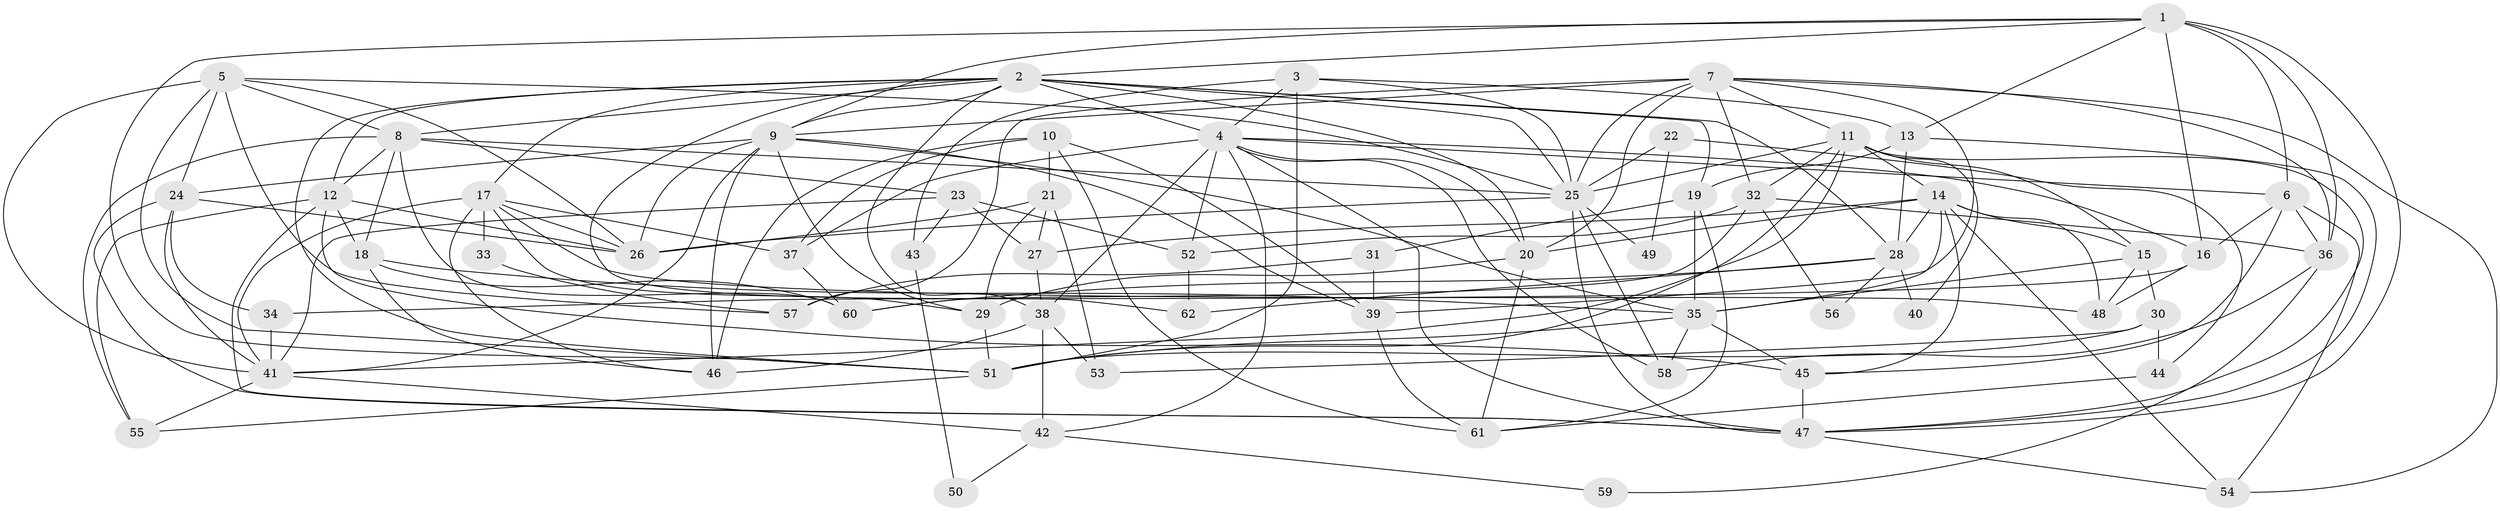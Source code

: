 // original degree distribution, {3: 0.2661290322580645, 5: 0.20161290322580644, 4: 0.2661290322580645, 2: 0.13709677419354838, 6: 0.08064516129032258, 8: 0.03225806451612903, 7: 0.016129032258064516}
// Generated by graph-tools (version 1.1) at 2025/36/03/09/25 02:36:18]
// undirected, 62 vertices, 172 edges
graph export_dot {
graph [start="1"]
  node [color=gray90,style=filled];
  1;
  2;
  3;
  4;
  5;
  6;
  7;
  8;
  9;
  10;
  11;
  12;
  13;
  14;
  15;
  16;
  17;
  18;
  19;
  20;
  21;
  22;
  23;
  24;
  25;
  26;
  27;
  28;
  29;
  30;
  31;
  32;
  33;
  34;
  35;
  36;
  37;
  38;
  39;
  40;
  41;
  42;
  43;
  44;
  45;
  46;
  47;
  48;
  49;
  50;
  51;
  52;
  53;
  54;
  55;
  56;
  57;
  58;
  59;
  60;
  61;
  62;
  1 -- 2 [weight=1.0];
  1 -- 6 [weight=1.0];
  1 -- 9 [weight=1.0];
  1 -- 13 [weight=1.0];
  1 -- 16 [weight=1.0];
  1 -- 36 [weight=1.0];
  1 -- 47 [weight=1.0];
  1 -- 51 [weight=1.0];
  2 -- 4 [weight=1.0];
  2 -- 8 [weight=1.0];
  2 -- 9 [weight=1.0];
  2 -- 12 [weight=1.0];
  2 -- 17 [weight=1.0];
  2 -- 19 [weight=1.0];
  2 -- 20 [weight=2.0];
  2 -- 25 [weight=1.0];
  2 -- 28 [weight=1.0];
  2 -- 38 [weight=1.0];
  2 -- 51 [weight=1.0];
  2 -- 62 [weight=1.0];
  3 -- 4 [weight=1.0];
  3 -- 13 [weight=1.0];
  3 -- 25 [weight=1.0];
  3 -- 43 [weight=1.0];
  3 -- 51 [weight=1.0];
  4 -- 6 [weight=1.0];
  4 -- 16 [weight=1.0];
  4 -- 20 [weight=1.0];
  4 -- 37 [weight=1.0];
  4 -- 38 [weight=1.0];
  4 -- 42 [weight=1.0];
  4 -- 47 [weight=1.0];
  4 -- 52 [weight=1.0];
  4 -- 58 [weight=1.0];
  5 -- 8 [weight=1.0];
  5 -- 24 [weight=1.0];
  5 -- 25 [weight=1.0];
  5 -- 26 [weight=1.0];
  5 -- 41 [weight=1.0];
  5 -- 51 [weight=1.0];
  5 -- 57 [weight=1.0];
  6 -- 16 [weight=1.0];
  6 -- 36 [weight=2.0];
  6 -- 45 [weight=1.0];
  6 -- 54 [weight=1.0];
  7 -- 9 [weight=1.0];
  7 -- 11 [weight=1.0];
  7 -- 20 [weight=1.0];
  7 -- 25 [weight=3.0];
  7 -- 32 [weight=1.0];
  7 -- 36 [weight=1.0];
  7 -- 39 [weight=2.0];
  7 -- 54 [weight=1.0];
  7 -- 57 [weight=1.0];
  8 -- 12 [weight=1.0];
  8 -- 18 [weight=1.0];
  8 -- 23 [weight=1.0];
  8 -- 25 [weight=1.0];
  8 -- 55 [weight=1.0];
  8 -- 60 [weight=1.0];
  9 -- 24 [weight=1.0];
  9 -- 26 [weight=1.0];
  9 -- 29 [weight=1.0];
  9 -- 35 [weight=1.0];
  9 -- 39 [weight=1.0];
  9 -- 41 [weight=1.0];
  9 -- 46 [weight=1.0];
  10 -- 21 [weight=1.0];
  10 -- 37 [weight=1.0];
  10 -- 39 [weight=1.0];
  10 -- 46 [weight=1.0];
  10 -- 61 [weight=1.0];
  11 -- 14 [weight=1.0];
  11 -- 15 [weight=1.0];
  11 -- 25 [weight=1.0];
  11 -- 32 [weight=1.0];
  11 -- 40 [weight=1.0];
  11 -- 41 [weight=1.0];
  11 -- 47 [weight=1.0];
  11 -- 51 [weight=1.0];
  12 -- 18 [weight=1.0];
  12 -- 26 [weight=1.0];
  12 -- 45 [weight=1.0];
  12 -- 47 [weight=1.0];
  12 -- 55 [weight=1.0];
  13 -- 19 [weight=1.0];
  13 -- 28 [weight=2.0];
  13 -- 47 [weight=1.0];
  14 -- 15 [weight=1.0];
  14 -- 20 [weight=1.0];
  14 -- 27 [weight=1.0];
  14 -- 28 [weight=2.0];
  14 -- 35 [weight=2.0];
  14 -- 45 [weight=1.0];
  14 -- 48 [weight=1.0];
  14 -- 54 [weight=1.0];
  15 -- 30 [weight=2.0];
  15 -- 35 [weight=1.0];
  15 -- 48 [weight=1.0];
  16 -- 34 [weight=1.0];
  16 -- 48 [weight=1.0];
  17 -- 26 [weight=1.0];
  17 -- 29 [weight=1.0];
  17 -- 33 [weight=1.0];
  17 -- 37 [weight=1.0];
  17 -- 41 [weight=1.0];
  17 -- 46 [weight=1.0];
  17 -- 48 [weight=1.0];
  18 -- 35 [weight=1.0];
  18 -- 46 [weight=1.0];
  18 -- 60 [weight=1.0];
  19 -- 31 [weight=1.0];
  19 -- 35 [weight=1.0];
  19 -- 61 [weight=1.0];
  20 -- 29 [weight=1.0];
  20 -- 61 [weight=1.0];
  21 -- 26 [weight=1.0];
  21 -- 27 [weight=1.0];
  21 -- 29 [weight=1.0];
  21 -- 53 [weight=1.0];
  22 -- 25 [weight=1.0];
  22 -- 44 [weight=1.0];
  22 -- 49 [weight=1.0];
  23 -- 27 [weight=1.0];
  23 -- 41 [weight=1.0];
  23 -- 43 [weight=1.0];
  23 -- 52 [weight=1.0];
  24 -- 26 [weight=2.0];
  24 -- 34 [weight=1.0];
  24 -- 41 [weight=1.0];
  24 -- 47 [weight=1.0];
  25 -- 26 [weight=1.0];
  25 -- 47 [weight=1.0];
  25 -- 49 [weight=1.0];
  25 -- 58 [weight=1.0];
  27 -- 38 [weight=1.0];
  28 -- 40 [weight=1.0];
  28 -- 56 [weight=1.0];
  28 -- 60 [weight=1.0];
  28 -- 62 [weight=1.0];
  29 -- 51 [weight=1.0];
  30 -- 44 [weight=1.0];
  30 -- 51 [weight=1.0];
  30 -- 53 [weight=1.0];
  31 -- 39 [weight=1.0];
  31 -- 57 [weight=1.0];
  32 -- 36 [weight=2.0];
  32 -- 52 [weight=1.0];
  32 -- 56 [weight=1.0];
  32 -- 60 [weight=1.0];
  33 -- 57 [weight=1.0];
  34 -- 41 [weight=1.0];
  35 -- 45 [weight=2.0];
  35 -- 51 [weight=2.0];
  35 -- 58 [weight=1.0];
  36 -- 58 [weight=1.0];
  36 -- 59 [weight=1.0];
  37 -- 60 [weight=1.0];
  38 -- 42 [weight=1.0];
  38 -- 46 [weight=1.0];
  38 -- 53 [weight=1.0];
  39 -- 61 [weight=1.0];
  41 -- 42 [weight=1.0];
  41 -- 55 [weight=1.0];
  42 -- 50 [weight=1.0];
  42 -- 59 [weight=1.0];
  43 -- 50 [weight=1.0];
  44 -- 61 [weight=1.0];
  45 -- 47 [weight=1.0];
  47 -- 54 [weight=1.0];
  51 -- 55 [weight=1.0];
  52 -- 62 [weight=1.0];
}
